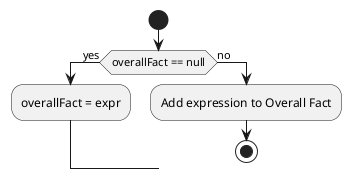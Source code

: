 @startuml
start
if(overallFact == null) then (yes)
:overallFact = expr;
else(no)
:Add expression to Overall Fact;
stop
@enduml